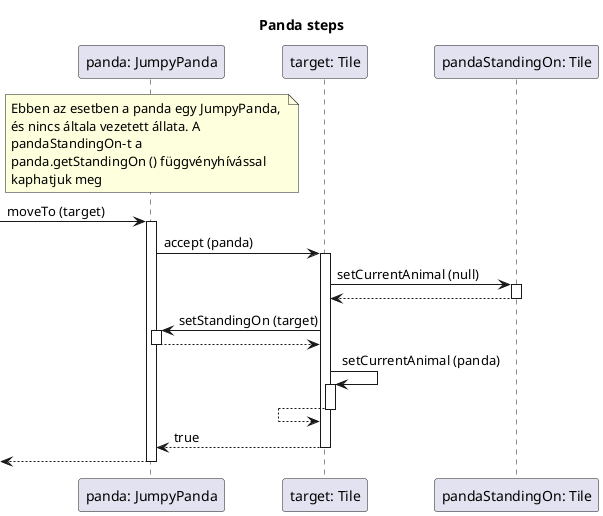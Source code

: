 @startuml

title Panda steps

'This is a single line comment

participant "panda: JumpyPanda" as panda
participant "target: Tile" as target
participant "pandaStandingOn: Tile" as pandaStandingOn

note over panda
    Ebben az esetben a panda egy JumpyPanda, 
    és nincs általa vezetett állata. A 
    pandaStandingOn-t a 
    panda.getStandingOn () függvényhívással
    kaphatjuk meg
end note

[-> panda : moveTo (target)
activate panda

panda -> target ++ : accept (panda)

target -> pandaStandingOn ++ : setCurrentAnimal (null)
target <-- pandaStandingOn --

target -> panda ++ : setStandingOn (target)
target <-- panda --

target -> target ++ : setCurrentAnimal (panda)
target <-- target --

panda <-- target -- : true

[<-- panda
deactivate panda

@enduml